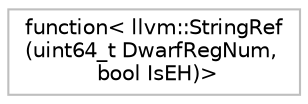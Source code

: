 digraph "Graphical Class Hierarchy"
{
 // LATEX_PDF_SIZE
  bgcolor="transparent";
  edge [fontname="Helvetica",fontsize="10",labelfontname="Helvetica",labelfontsize="10"];
  node [fontname="Helvetica",fontsize="10",shape=record];
  rankdir="LR";
  Node0 [label="function\< llvm::StringRef\l(uint64_t DwarfRegNum,\l bool IsEH)\>",height=0.2,width=0.4,color="grey75",tooltip=" "];
}

